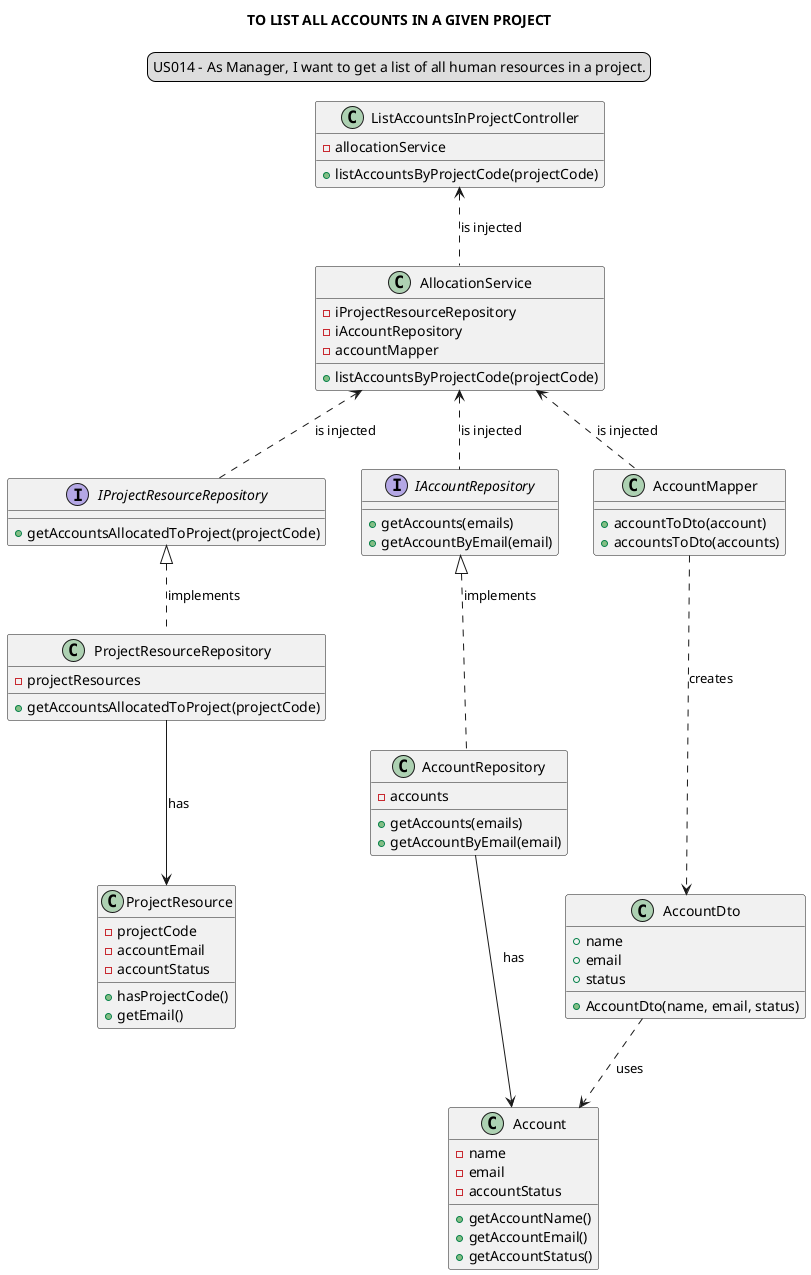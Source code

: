 @startuml
skinparam sequenceMessageAlign center
title TO LIST ALL ACCOUNTS IN A GIVEN PROJECT
legend top
US014 - As Manager, I want to get a list of all human resources in a project.
end legend


class "ListAccountsInProjectController" {
- allocationService
+ listAccountsByProjectCode(projectCode)
}

class "AllocationService" {
- iProjectResourceRepository
- iAccountRepository
- accountMapper
+ listAccountsByProjectCode(projectCode)
}

interface "IProjectResourceRepository" {
+ getAccountsAllocatedToProject(projectCode)
}

class "ProjectResourceRepository" {
- projectResources
+ getAccountsAllocatedToProject(projectCode)
}

interface "IAccountRepository" {
+ getAccounts(emails)
+ getAccountByEmail(email)
}

class "AccountRepository" {
- accounts
+ getAccounts(emails)
+ getAccountByEmail(email)
}

class "AccountMapper" {
+ accountToDto(account)
+ accountsToDto(accounts)
}

class "AccountDto" {
+ name
+ email
+ status
+ AccountDto(name, email, status)

}

class "Account" {
- name
- email
- accountStatus
+ getAccountName()
+ getAccountEmail()
+ getAccountStatus()
}

class "ProjectResource" {
- projectCode
- accountEmail
- accountStatus
+ hasProjectCode()
+ getEmail()
}

ListAccountsInProjectController <.. AllocationService: is injected

AllocationService <.. IAccountRepository: is injected
IAccountRepository <|.. AccountRepository: implements
AccountRepository --> Account: has

AllocationService <.. IProjectResourceRepository: is injected
IProjectResourceRepository <|.. ProjectResourceRepository: implements
ProjectResourceRepository --> ProjectResource: has

AllocationService <.. AccountMapper: is injected
AccountMapper ...> AccountDto: creates
AccountDto ..> Account: uses

@enduml